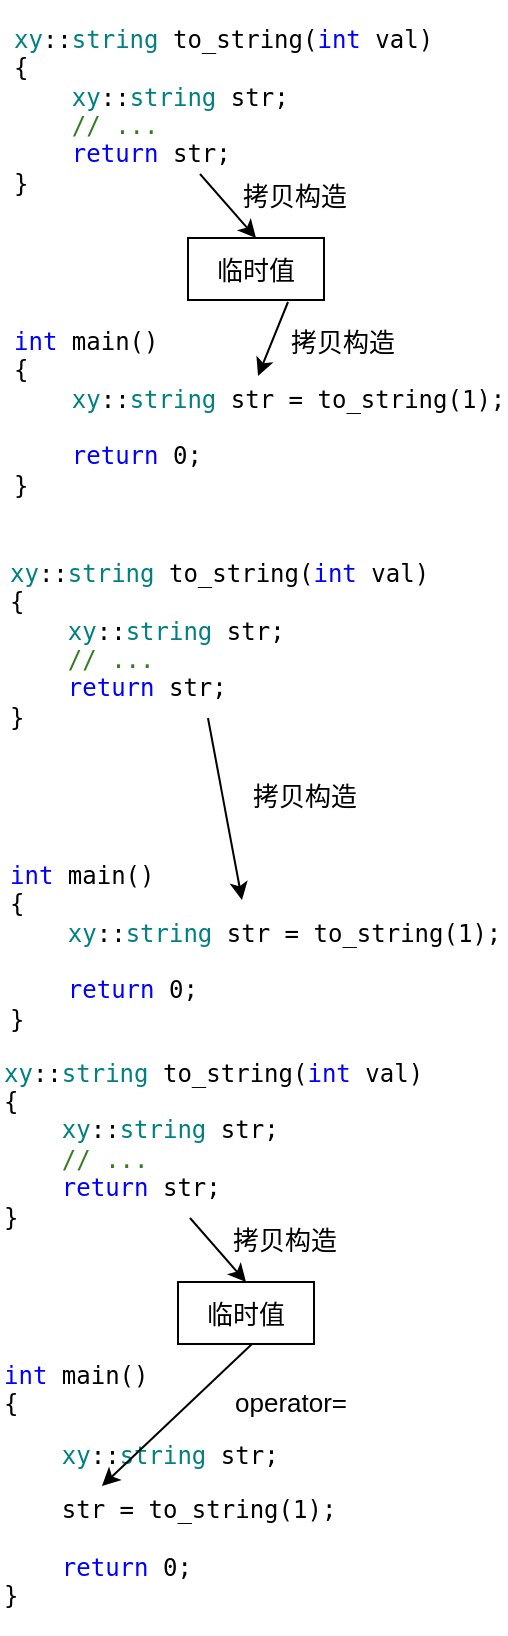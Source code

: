 <mxfile version="20.8.18" type="device"><diagram name="第 1 页" id="8KDp63A7F_jokPQItx00"><mxGraphModel dx="403" dy="868" grid="0" gridSize="10" guides="1" tooltips="1" connect="1" arrows="1" fold="1" page="1" pageScale="1" pageWidth="827" pageHeight="1169" math="0" shadow="0"><root><mxCell id="0"/><mxCell id="1" parent="0"/><mxCell id="OYsY6H-4yuDY3rzYKljF-1" value="&lt;pre style=&quot;background-color:#ffffff;color:#000000;font-family:'Menlo',monospace;font-size:9.0pt;&quot;&gt;&lt;span style=&quot;color:#008080;&quot;&gt;xy&lt;/span&gt;::&lt;span style=&quot;color:#008080;&quot;&gt;string &lt;/span&gt;to_string(&lt;span style=&quot;color:#0000ff;&quot;&gt;int &lt;/span&gt;val)&lt;br&gt;{&lt;br&gt;    &lt;span style=&quot;color:#008080;&quot;&gt;xy&lt;/span&gt;::&lt;span style=&quot;color:#008080;&quot;&gt;string &lt;/span&gt;str;&lt;br&gt;    &lt;span style=&quot;color:#367c22;&quot;&gt;// ...&lt;br&gt;&lt;/span&gt;&lt;span style=&quot;color:#367c22;&quot;&gt;    &lt;/span&gt;&lt;span style=&quot;color:#0000ff;&quot;&gt;return &lt;/span&gt;str;&lt;br&gt;}&lt;/pre&gt;&lt;pre style=&quot;background-color:#ffffff;color:#000000;font-family:'Menlo',monospace;font-size:9.0pt;&quot;&gt;&lt;br&gt;&lt;/pre&gt;&lt;pre style=&quot;background-color:#ffffff;color:#000000;font-family:'Menlo',monospace;font-size:9.0pt;&quot;&gt;&lt;br&gt;&lt;/pre&gt;&lt;pre style=&quot;background-color:#ffffff;color:#000000;font-family:'Menlo',monospace;font-size:9.0pt;&quot;&gt;&lt;span style=&quot;color:#0000ff;&quot;&gt;int &lt;/span&gt;main()&lt;br&gt;{&lt;br&gt;    &lt;span style=&quot;color:#008080;&quot;&gt;xy&lt;/span&gt;::&lt;span style=&quot;color:#008080;&quot;&gt;string &lt;/span&gt;str = to_string(1);&lt;br&gt;&lt;br&gt;    &lt;span style=&quot;color:#0000ff;&quot;&gt;return &lt;/span&gt;0;&lt;br&gt;}&lt;/pre&gt;" style="text;html=1;strokeColor=none;fillColor=none;align=left;verticalAlign=middle;whiteSpace=wrap;rounded=0;" vertex="1" parent="1"><mxGeometry x="50" y="170" width="60" height="30" as="geometry"/></mxCell><mxCell id="OYsY6H-4yuDY3rzYKljF-2" value="&lt;font style=&quot;font-size: 13px;&quot;&gt;临时值&lt;/font&gt;" style="rounded=0;whiteSpace=wrap;html=1;" vertex="1" parent="1"><mxGeometry x="139" y="173" width="68" height="31" as="geometry"/></mxCell><mxCell id="OYsY6H-4yuDY3rzYKljF-4" value="" style="endArrow=classic;html=1;rounded=0;fontSize=13;entryX=0.5;entryY=0;entryDx=0;entryDy=0;" edge="1" parent="1" target="OYsY6H-4yuDY3rzYKljF-2"><mxGeometry width="50" height="50" relative="1" as="geometry"><mxPoint x="145" y="141" as="sourcePoint"/><mxPoint x="171" y="167" as="targetPoint"/></mxGeometry></mxCell><mxCell id="OYsY6H-4yuDY3rzYKljF-5" value="拷贝构造" style="text;html=1;align=center;verticalAlign=middle;resizable=0;points=[];autosize=1;strokeColor=none;fillColor=none;fontSize=13;" vertex="1" parent="1"><mxGeometry x="157" y="138" width="70" height="28" as="geometry"/></mxCell><mxCell id="OYsY6H-4yuDY3rzYKljF-7" value="" style="endArrow=classic;html=1;rounded=0;fontSize=13;entryX=2.067;entryY=2.4;entryDx=0;entryDy=0;entryPerimeter=0;" edge="1" parent="1" target="OYsY6H-4yuDY3rzYKljF-1"><mxGeometry width="50" height="50" relative="1" as="geometry"><mxPoint x="189" y="205" as="sourcePoint"/><mxPoint x="217" y="237" as="targetPoint"/></mxGeometry></mxCell><mxCell id="OYsY6H-4yuDY3rzYKljF-8" value="拷贝构造" style="text;html=1;align=center;verticalAlign=middle;resizable=0;points=[];autosize=1;strokeColor=none;fillColor=none;fontSize=13;" vertex="1" parent="1"><mxGeometry x="181" y="211" width="70" height="28" as="geometry"/></mxCell><mxCell id="OYsY6H-4yuDY3rzYKljF-9" value="&lt;pre style=&quot;background-color:#ffffff;color:#000000;font-family:'Menlo',monospace;font-size:9.0pt;&quot;&gt;&lt;span style=&quot;color:#008080;&quot;&gt;xy&lt;/span&gt;::&lt;span style=&quot;color:#008080;&quot;&gt;string &lt;/span&gt;to_string(&lt;span style=&quot;color:#0000ff;&quot;&gt;int &lt;/span&gt;val)&lt;br&gt;{&lt;br&gt;    &lt;span style=&quot;color:#008080;&quot;&gt;xy&lt;/span&gt;::&lt;span style=&quot;color:#008080;&quot;&gt;string &lt;/span&gt;str;&lt;br&gt;    &lt;span style=&quot;color:#367c22;&quot;&gt;// ...&lt;br&gt;&lt;/span&gt;&lt;span style=&quot;color:#367c22;&quot;&gt;    &lt;/span&gt;&lt;span style=&quot;color:#0000ff;&quot;&gt;return &lt;/span&gt;str;&lt;br&gt;}&lt;/pre&gt;&lt;pre style=&quot;background-color:#ffffff;color:#000000;font-family:'Menlo',monospace;font-size:9.0pt;&quot;&gt;&lt;br&gt;&lt;/pre&gt;&lt;pre style=&quot;background-color:#ffffff;color:#000000;font-family:'Menlo',monospace;font-size:9.0pt;&quot;&gt;&lt;br&gt;&lt;/pre&gt;&lt;pre style=&quot;background-color:#ffffff;color:#000000;font-family:'Menlo',monospace;font-size:9.0pt;&quot;&gt;&lt;span style=&quot;color:#0000ff;&quot;&gt;int &lt;/span&gt;main()&lt;br&gt;{&lt;br&gt;    &lt;span style=&quot;color:#008080;&quot;&gt;xy&lt;/span&gt;::&lt;span style=&quot;color:#008080;&quot;&gt;string &lt;/span&gt;str = to_string(1);&lt;br&gt;&lt;br&gt;    &lt;span style=&quot;color:#0000ff;&quot;&gt;return &lt;/span&gt;0;&lt;br&gt;}&lt;/pre&gt;" style="text;html=1;strokeColor=none;fillColor=none;align=left;verticalAlign=middle;whiteSpace=wrap;rounded=0;" vertex="1" parent="1"><mxGeometry x="48" y="437" width="60" height="30" as="geometry"/></mxCell><mxCell id="OYsY6H-4yuDY3rzYKljF-11" value="" style="endArrow=classic;html=1;rounded=0;fontSize=13;" edge="1" parent="1"><mxGeometry width="50" height="50" relative="1" as="geometry"><mxPoint x="149" y="413" as="sourcePoint"/><mxPoint x="166" y="504" as="targetPoint"/></mxGeometry></mxCell><mxCell id="OYsY6H-4yuDY3rzYKljF-12" value="拷贝构造" style="text;html=1;align=center;verticalAlign=middle;resizable=0;points=[];autosize=1;strokeColor=none;fillColor=none;fontSize=13;" vertex="1" parent="1"><mxGeometry x="162" y="438" width="70" height="28" as="geometry"/></mxCell><mxCell id="OYsY6H-4yuDY3rzYKljF-16" value="&lt;pre style=&quot;background-color:#ffffff;color:#000000;font-family:'Menlo',monospace;font-size:9.0pt;&quot;&gt;&lt;span style=&quot;color:#008080;&quot;&gt;xy&lt;/span&gt;::&lt;span style=&quot;color:#008080;&quot;&gt;string &lt;/span&gt;to_string(&lt;span style=&quot;color:#0000ff;&quot;&gt;int &lt;/span&gt;val)&lt;br&gt;{&lt;br&gt;    &lt;span style=&quot;color:#008080;&quot;&gt;xy&lt;/span&gt;::&lt;span style=&quot;color:#008080;&quot;&gt;string &lt;/span&gt;str;&lt;br&gt;    &lt;span style=&quot;color:#367c22;&quot;&gt;// ...&lt;br&gt;&lt;/span&gt;&lt;span style=&quot;color:#367c22;&quot;&gt;    &lt;/span&gt;&lt;span style=&quot;color:#0000ff;&quot;&gt;return &lt;/span&gt;str;&lt;br&gt;}&lt;/pre&gt;&lt;pre style=&quot;background-color:#ffffff;color:#000000;font-family:'Menlo',monospace;font-size:9.0pt;&quot;&gt;&lt;br&gt;&lt;/pre&gt;&lt;pre style=&quot;background-color:#ffffff;color:#000000;font-family:'Menlo',monospace;font-size:9.0pt;&quot;&gt;&lt;br&gt;&lt;/pre&gt;&lt;pre style=&quot;background-color:#ffffff;color:#000000;font-family:'Menlo',monospace;font-size:9.0pt;&quot;&gt;&lt;span style=&quot;color:#0000ff;&quot;&gt;int &lt;/span&gt;main()&lt;br&gt;{&lt;/pre&gt;&lt;pre style=&quot;background-color:#ffffff;color:#000000;font-family:'Menlo',monospace;font-size:9.0pt;&quot;&gt;    &lt;span style=&quot;color:#008080;&quot;&gt;xy&lt;/span&gt;::&lt;span style=&quot;color:#008080;&quot;&gt;string &lt;/span&gt;str;&lt;/pre&gt;&lt;pre style=&quot;background-color:#ffffff;color:#000000;font-family:'Menlo',monospace;font-size:9.0pt;&quot;&gt;    str = to_string(1);&lt;br&gt;&lt;br&gt;    &lt;span style=&quot;color:#0000ff;&quot;&gt;return &lt;/span&gt;0;&lt;br&gt;}&lt;/pre&gt;" style="text;html=1;strokeColor=none;fillColor=none;align=left;verticalAlign=middle;whiteSpace=wrap;rounded=0;" vertex="1" parent="1"><mxGeometry x="45" y="706" width="60" height="30" as="geometry"/></mxCell><mxCell id="OYsY6H-4yuDY3rzYKljF-17" value="&lt;font style=&quot;font-size: 13px;&quot;&gt;临时值&lt;/font&gt;" style="rounded=0;whiteSpace=wrap;html=1;" vertex="1" parent="1"><mxGeometry x="134" y="695" width="68" height="31" as="geometry"/></mxCell><mxCell id="OYsY6H-4yuDY3rzYKljF-18" value="" style="endArrow=classic;html=1;rounded=0;fontSize=13;entryX=0.5;entryY=0;entryDx=0;entryDy=0;" edge="1" parent="1" target="OYsY6H-4yuDY3rzYKljF-17"><mxGeometry width="50" height="50" relative="1" as="geometry"><mxPoint x="140" y="663" as="sourcePoint"/><mxPoint x="166" y="689" as="targetPoint"/></mxGeometry></mxCell><mxCell id="OYsY6H-4yuDY3rzYKljF-19" value="拷贝构造" style="text;html=1;align=center;verticalAlign=middle;resizable=0;points=[];autosize=1;strokeColor=none;fillColor=none;fontSize=13;" vertex="1" parent="1"><mxGeometry x="152" y="660" width="70" height="28" as="geometry"/></mxCell><mxCell id="OYsY6H-4yuDY3rzYKljF-20" value="" style="endArrow=classic;html=1;rounded=0;fontSize=13;" edge="1" parent="1"><mxGeometry width="50" height="50" relative="1" as="geometry"><mxPoint x="171" y="726" as="sourcePoint"/><mxPoint x="96" y="797" as="targetPoint"/></mxGeometry></mxCell><mxCell id="OYsY6H-4yuDY3rzYKljF-21" value="operator=" style="text;html=1;align=center;verticalAlign=middle;resizable=0;points=[];autosize=1;strokeColor=none;fillColor=none;fontSize=13;" vertex="1" parent="1"><mxGeometry x="153" y="741" width="74" height="28" as="geometry"/></mxCell></root></mxGraphModel></diagram></mxfile>